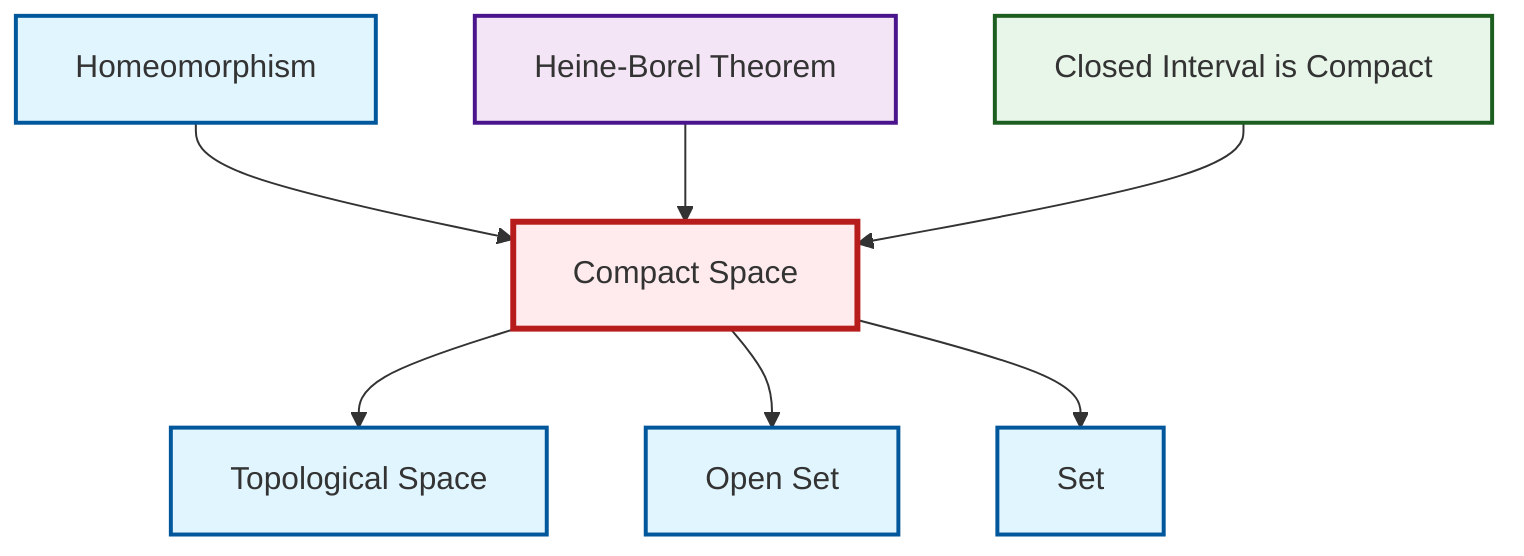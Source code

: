 graph TD
    classDef definition fill:#e1f5fe,stroke:#01579b,stroke-width:2px
    classDef theorem fill:#f3e5f5,stroke:#4a148c,stroke-width:2px
    classDef axiom fill:#fff3e0,stroke:#e65100,stroke-width:2px
    classDef example fill:#e8f5e9,stroke:#1b5e20,stroke-width:2px
    classDef current fill:#ffebee,stroke:#b71c1c,stroke-width:3px
    ex-closed-interval-compact["Closed Interval is Compact"]:::example
    def-open-set["Open Set"]:::definition
    def-compact["Compact Space"]:::definition
    def-homeomorphism["Homeomorphism"]:::definition
    def-set["Set"]:::definition
    def-topological-space["Topological Space"]:::definition
    thm-heine-borel["Heine-Borel Theorem"]:::theorem
    def-homeomorphism --> def-compact
    def-compact --> def-topological-space
    thm-heine-borel --> def-compact
    ex-closed-interval-compact --> def-compact
    def-compact --> def-open-set
    def-compact --> def-set
    class def-compact current